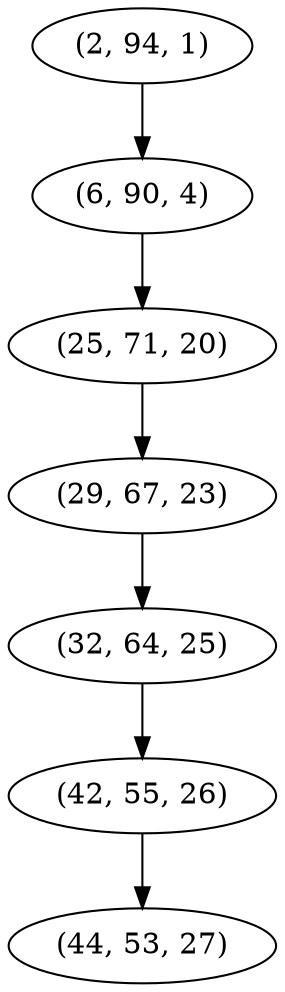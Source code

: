 digraph tree {
    "(2, 94, 1)";
    "(6, 90, 4)";
    "(25, 71, 20)";
    "(29, 67, 23)";
    "(32, 64, 25)";
    "(42, 55, 26)";
    "(44, 53, 27)";
    "(2, 94, 1)" -> "(6, 90, 4)";
    "(6, 90, 4)" -> "(25, 71, 20)";
    "(25, 71, 20)" -> "(29, 67, 23)";
    "(29, 67, 23)" -> "(32, 64, 25)";
    "(32, 64, 25)" -> "(42, 55, 26)";
    "(42, 55, 26)" -> "(44, 53, 27)";
}
